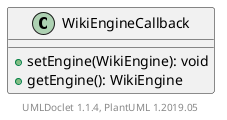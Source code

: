 @startuml

    class WikiEngineCallback [[WikiEngineCallback.html]] {
        +setEngine(WikiEngine): void
        +getEngine(): WikiEngine
    }


    center footer UMLDoclet 1.1.4, PlantUML 1.2019.05
@enduml
